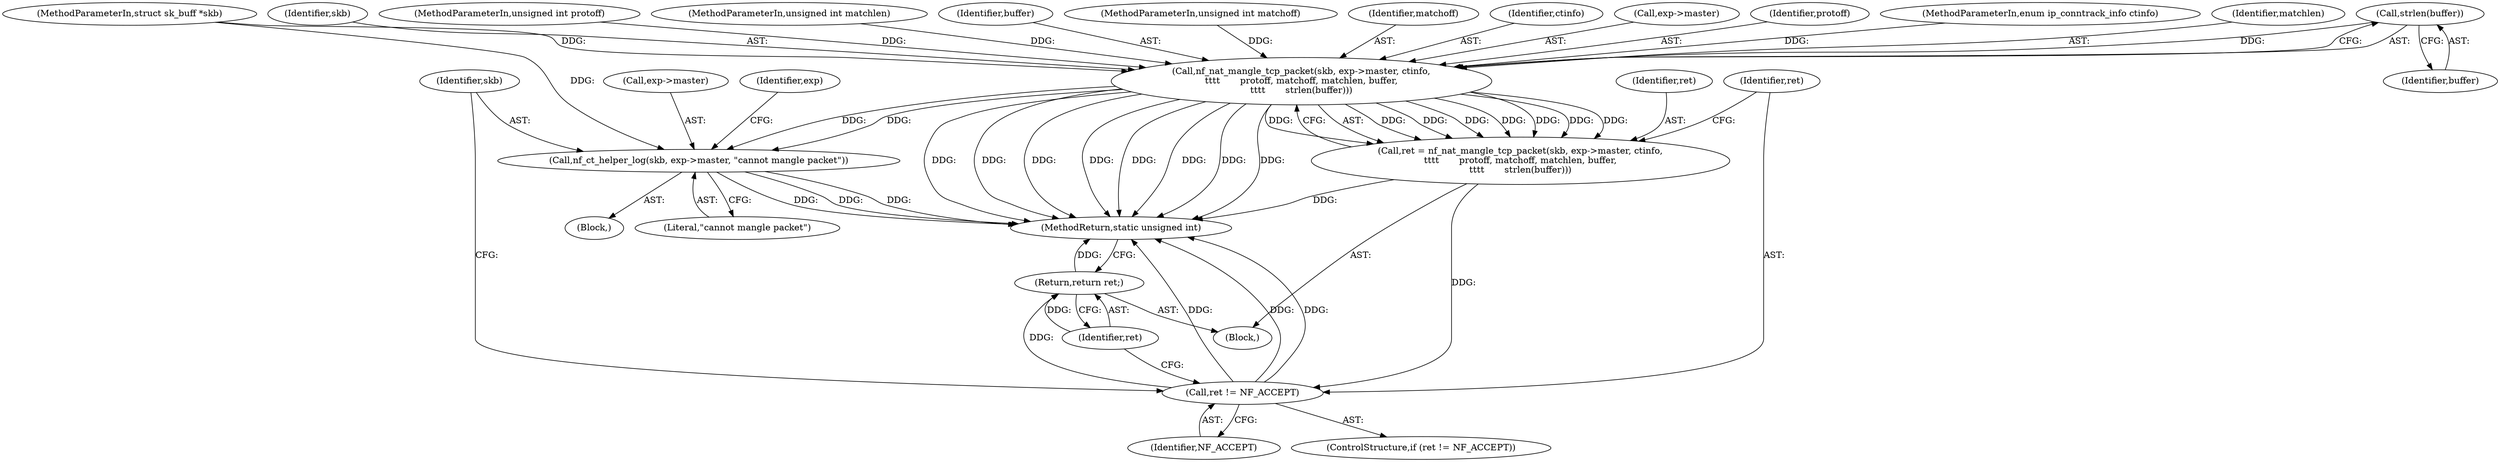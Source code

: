 digraph "1_linux_2690d97ade05c5325cbf7c72b94b90d265659886@API" {
"1000219" [label="(Call,strlen(buffer))"];
"1000209" [label="(Call,nf_nat_mangle_tcp_packet(skb, exp->master, ctinfo,\n\t\t\t\t       protoff, matchoff, matchlen, buffer,\n\t\t\t\t       strlen(buffer)))"];
"1000207" [label="(Call,ret = nf_nat_mangle_tcp_packet(skb, exp->master, ctinfo,\n\t\t\t\t       protoff, matchoff, matchlen, buffer,\n\t\t\t\t       strlen(buffer)))"];
"1000222" [label="(Call,ret != NF_ACCEPT)"];
"1000234" [label="(Return,return ret;)"];
"1000226" [label="(Call,nf_ct_helper_log(skb, exp->master, \"cannot mangle packet\"))"];
"1000210" [label="(Identifier,skb)"];
"1000208" [label="(Identifier,ret)"];
"1000224" [label="(Identifier,NF_ACCEPT)"];
"1000105" [label="(MethodParameterIn,unsigned int protoff)"];
"1000107" [label="(MethodParameterIn,unsigned int matchlen)"];
"1000218" [label="(Identifier,buffer)"];
"1000228" [label="(Call,exp->master)"];
"1000222" [label="(Call,ret != NF_ACCEPT)"];
"1000223" [label="(Identifier,ret)"];
"1000225" [label="(Block,)"];
"1000233" [label="(Identifier,exp)"];
"1000227" [label="(Identifier,skb)"];
"1000207" [label="(Call,ret = nf_nat_mangle_tcp_packet(skb, exp->master, ctinfo,\n\t\t\t\t       protoff, matchoff, matchlen, buffer,\n\t\t\t\t       strlen(buffer)))"];
"1000106" [label="(MethodParameterIn,unsigned int matchoff)"];
"1000216" [label="(Identifier,matchoff)"];
"1000214" [label="(Identifier,ctinfo)"];
"1000219" [label="(Call,strlen(buffer))"];
"1000235" [label="(Identifier,ret)"];
"1000209" [label="(Call,nf_nat_mangle_tcp_packet(skb, exp->master, ctinfo,\n\t\t\t\t       protoff, matchoff, matchlen, buffer,\n\t\t\t\t       strlen(buffer)))"];
"1000226" [label="(Call,nf_ct_helper_log(skb, exp->master, \"cannot mangle packet\"))"];
"1000221" [label="(ControlStructure,if (ret != NF_ACCEPT))"];
"1000109" [label="(Block,)"];
"1000211" [label="(Call,exp->master)"];
"1000215" [label="(Identifier,protoff)"];
"1000220" [label="(Identifier,buffer)"];
"1000234" [label="(Return,return ret;)"];
"1000236" [label="(MethodReturn,static unsigned int)"];
"1000104" [label="(MethodParameterIn,enum ip_conntrack_info ctinfo)"];
"1000103" [label="(MethodParameterIn,struct sk_buff *skb)"];
"1000217" [label="(Identifier,matchlen)"];
"1000231" [label="(Literal,\"cannot mangle packet\")"];
"1000219" -> "1000209"  [label="AST: "];
"1000219" -> "1000220"  [label="CFG: "];
"1000220" -> "1000219"  [label="AST: "];
"1000209" -> "1000219"  [label="CFG: "];
"1000219" -> "1000209"  [label="DDG: "];
"1000209" -> "1000207"  [label="AST: "];
"1000210" -> "1000209"  [label="AST: "];
"1000211" -> "1000209"  [label="AST: "];
"1000214" -> "1000209"  [label="AST: "];
"1000215" -> "1000209"  [label="AST: "];
"1000216" -> "1000209"  [label="AST: "];
"1000217" -> "1000209"  [label="AST: "];
"1000218" -> "1000209"  [label="AST: "];
"1000207" -> "1000209"  [label="CFG: "];
"1000209" -> "1000236"  [label="DDG: "];
"1000209" -> "1000236"  [label="DDG: "];
"1000209" -> "1000236"  [label="DDG: "];
"1000209" -> "1000236"  [label="DDG: "];
"1000209" -> "1000236"  [label="DDG: "];
"1000209" -> "1000236"  [label="DDG: "];
"1000209" -> "1000236"  [label="DDG: "];
"1000209" -> "1000236"  [label="DDG: "];
"1000209" -> "1000207"  [label="DDG: "];
"1000209" -> "1000207"  [label="DDG: "];
"1000209" -> "1000207"  [label="DDG: "];
"1000209" -> "1000207"  [label="DDG: "];
"1000209" -> "1000207"  [label="DDG: "];
"1000209" -> "1000207"  [label="DDG: "];
"1000209" -> "1000207"  [label="DDG: "];
"1000209" -> "1000207"  [label="DDG: "];
"1000103" -> "1000209"  [label="DDG: "];
"1000104" -> "1000209"  [label="DDG: "];
"1000105" -> "1000209"  [label="DDG: "];
"1000106" -> "1000209"  [label="DDG: "];
"1000107" -> "1000209"  [label="DDG: "];
"1000209" -> "1000226"  [label="DDG: "];
"1000209" -> "1000226"  [label="DDG: "];
"1000207" -> "1000109"  [label="AST: "];
"1000208" -> "1000207"  [label="AST: "];
"1000223" -> "1000207"  [label="CFG: "];
"1000207" -> "1000236"  [label="DDG: "];
"1000207" -> "1000222"  [label="DDG: "];
"1000222" -> "1000221"  [label="AST: "];
"1000222" -> "1000224"  [label="CFG: "];
"1000223" -> "1000222"  [label="AST: "];
"1000224" -> "1000222"  [label="AST: "];
"1000227" -> "1000222"  [label="CFG: "];
"1000235" -> "1000222"  [label="CFG: "];
"1000222" -> "1000236"  [label="DDG: "];
"1000222" -> "1000236"  [label="DDG: "];
"1000222" -> "1000236"  [label="DDG: "];
"1000222" -> "1000234"  [label="DDG: "];
"1000234" -> "1000109"  [label="AST: "];
"1000234" -> "1000235"  [label="CFG: "];
"1000235" -> "1000234"  [label="AST: "];
"1000236" -> "1000234"  [label="CFG: "];
"1000234" -> "1000236"  [label="DDG: "];
"1000235" -> "1000234"  [label="DDG: "];
"1000226" -> "1000225"  [label="AST: "];
"1000226" -> "1000231"  [label="CFG: "];
"1000227" -> "1000226"  [label="AST: "];
"1000228" -> "1000226"  [label="AST: "];
"1000231" -> "1000226"  [label="AST: "];
"1000233" -> "1000226"  [label="CFG: "];
"1000226" -> "1000236"  [label="DDG: "];
"1000226" -> "1000236"  [label="DDG: "];
"1000226" -> "1000236"  [label="DDG: "];
"1000103" -> "1000226"  [label="DDG: "];
}
